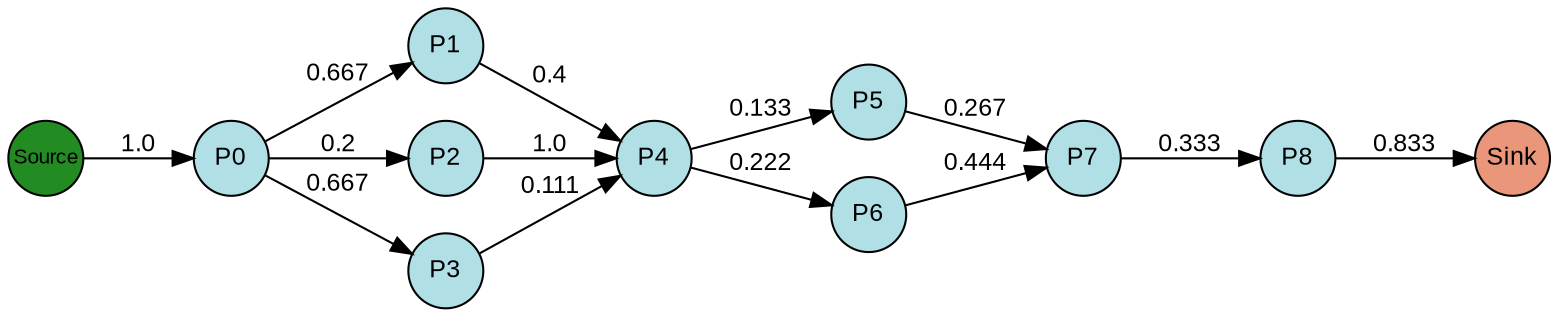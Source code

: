 digraph {
  splines=true;
node [margin=0 fontname=arial fontcolor=black fontsize=12 shape=circle width=0.5 fixedsize=true style=filled fillcolor=powderblue]
  1 [label="P0"]
  2 [label="P1"]
  3 [label="P2"]
  4 [label="P3"]
  5 [label="P4"]
  6 [label="P5"]
  7 [label="P6"]
  8 [label="P7"]
  9 [label="P8"]
  node [margin=0 fontname=arial fontcolor=black fontsize=10 shape=circle width=0.5 fixedsize=true style=filled fillcolor=forestgreen]
  10 [label="Source"]
  node [margin=0 fontname=arial fontcolor=black fontsize=12 shape=circle width=0.5 fixedsize=true style=filled fillcolor=darksalmon]
  11 [label="Sink"]
rankdir=LR
edge [margin=0 fontname=arial fontcolor=black fontsize=12]
   1 -> 2 [label="0.667"]
   1 -> 3 [label="0.2"]
   1 -> 4 [label="0.667"]
   2 -> 5 [label="0.4"]
   3 -> 5 [label="1.0"]
   4 -> 5 [label="0.111"]
   5 -> 6 [label="0.133"]
   5 -> 7 [label="0.222"]
   6 -> 8 [label="0.267"]
   7 -> 8 [label="0.444"]
   8 -> 9 [label="0.333"]
   10 -> 1 [label="1.0"]
   9 -> 11 [label="0.833"]

  {rank=same 10}
	{rank=same  1 }
	{rank=same  2, 3, 4 }
	{rank=same  5 }
	{rank=same  6, 7 }
	{rank=same  8 }
	{rank=same  9 }
  {rank=same 11}
}
